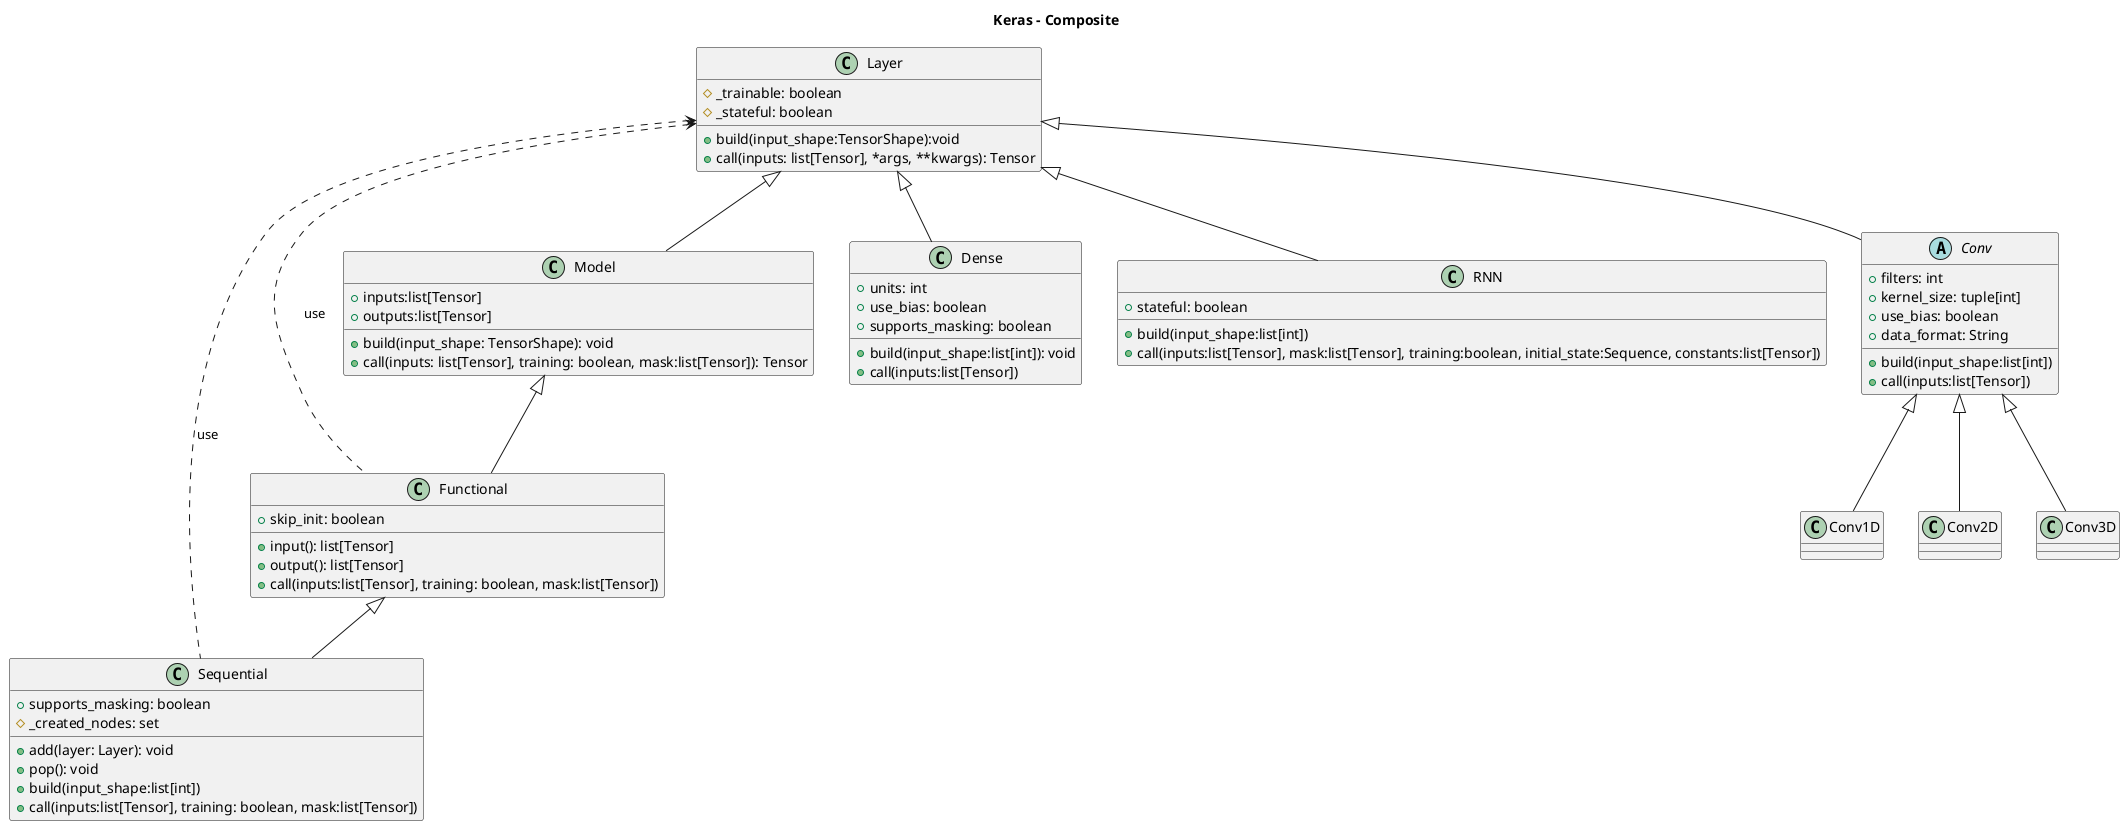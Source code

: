 @startuml

title Keras - Composite

class Layer {
    +build(input_shape:TensorShape):void
    +call(inputs: list[Tensor], *args, **kwargs): Tensor
    #_trainable: boolean
    #_stateful: boolean
} 

class Model extends Layer{
    +build(input_shape: TensorShape): void
    +call(inputs: list[Tensor], training: boolean, mask:list[Tensor]): Tensor
    +inputs:list[Tensor]
    +outputs:list[Tensor]
}

class Dense extends Layer {
    +build(input_shape:list[int]): void
    +call(inputs:list[Tensor])
    +units: int
    +use_bias: boolean
    +supports_masking: boolean
}

class RNN extends Layer {
    +build(input_shape:list[int])
    +call(inputs:list[Tensor], mask:list[Tensor], training:boolean, initial_state:Sequence, constants:list[Tensor])
    +stateful: boolean
}

abstract class Conv extends Layer {
    +build(input_shape:list[int])
    +call(inputs:list[Tensor])
    +filters: int
    +kernel_size: tuple[int]
    +use_bias: boolean
    +data_format: String
}
class Conv1D extends Conv{
    
}
class Conv2D extends Conv{

}
class Conv3D extends Conv{
    
}

class Functional extends Model {
    +input(): list[Tensor]
    +output(): list[Tensor]
    +call(inputs:list[Tensor], training: boolean, mask:list[Tensor])
    +skip_init: boolean
}

class Sequential extends Functional {
    +add(layer: Layer): void
    +pop(): void
    +build(input_shape:list[int])
    +call(inputs:list[Tensor], training: boolean, mask:list[Tensor])
    +supports_masking: boolean
    #_created_nodes: set

}

Sequential .left.> Layer : use
Functional .left.> Layer : use



@enduml
